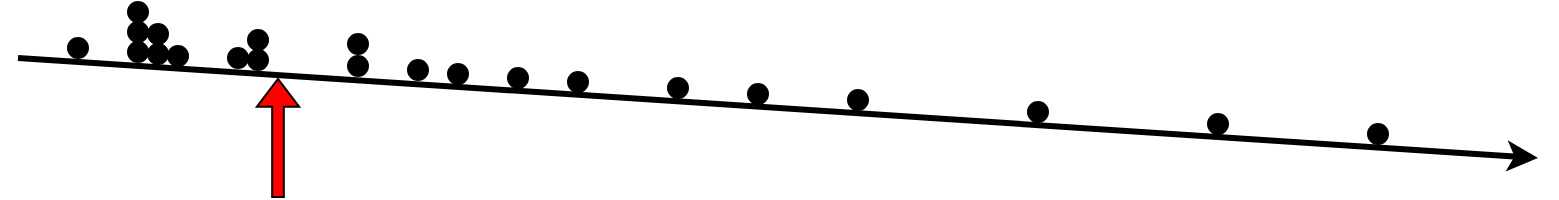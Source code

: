 <mxfile version="24.1.0" type="device">
  <diagram name="Página-1" id="E-DP9fMv0TR5NF7smadX">
    <mxGraphModel dx="1364" dy="843" grid="1" gridSize="10" guides="1" tooltips="1" connect="1" arrows="1" fold="1" page="1" pageScale="1" pageWidth="800" pageHeight="400" math="1" shadow="0">
      <root>
        <mxCell id="0" />
        <mxCell id="1" parent="0" />
        <mxCell id="H2ho6_qdtDvlxnpRmL9c-1" value="" style="endArrow=classic;html=1;rounded=0;strokeWidth=3;" parent="1" edge="1">
          <mxGeometry width="50" height="50" relative="1" as="geometry">
            <mxPoint x="20" y="190" as="sourcePoint" />
            <mxPoint x="780" y="240" as="targetPoint" />
          </mxGeometry>
        </mxCell>
        <mxCell id="H2ho6_qdtDvlxnpRmL9c-2" value="" style="ellipse;whiteSpace=wrap;html=1;aspect=fixed;fillColor=#000000;" parent="1" vertex="1">
          <mxGeometry x="45" y="180" width="10" height="10" as="geometry" />
        </mxCell>
        <mxCell id="H2ho6_qdtDvlxnpRmL9c-5" value="" style="ellipse;whiteSpace=wrap;html=1;aspect=fixed;fillColor=#000000;" parent="1" vertex="1">
          <mxGeometry x="135" y="186" width="10" height="10" as="geometry" />
        </mxCell>
        <mxCell id="H2ho6_qdtDvlxnpRmL9c-6" value="" style="ellipse;whiteSpace=wrap;html=1;aspect=fixed;fillColor=#000000;" parent="1" vertex="1">
          <mxGeometry x="185" y="189" width="10" height="10" as="geometry" />
        </mxCell>
        <mxCell id="H2ho6_qdtDvlxnpRmL9c-7" value="" style="ellipse;whiteSpace=wrap;html=1;aspect=fixed;fillColor=#000000;" parent="1" vertex="1">
          <mxGeometry x="185" y="178" width="10" height="10" as="geometry" />
        </mxCell>
        <mxCell id="H2ho6_qdtDvlxnpRmL9c-11" value="" style="ellipse;whiteSpace=wrap;html=1;aspect=fixed;fillColor=#000000;" parent="1" vertex="1">
          <mxGeometry x="125" y="185" width="10" height="10" as="geometry" />
        </mxCell>
        <mxCell id="qeR7PX2OtEkkMIq0IRz6-37" value="" style="ellipse;whiteSpace=wrap;html=1;aspect=fixed;fillColor=#000000;" parent="1" vertex="1">
          <mxGeometry x="215" y="191" width="10" height="10" as="geometry" />
        </mxCell>
        <mxCell id="qeR7PX2OtEkkMIq0IRz6-38" value="" style="ellipse;whiteSpace=wrap;html=1;aspect=fixed;fillColor=#000000;" parent="1" vertex="1">
          <mxGeometry x="235" y="193" width="10" height="10" as="geometry" />
        </mxCell>
        <mxCell id="qeR7PX2OtEkkMIq0IRz6-39" value="" style="ellipse;whiteSpace=wrap;html=1;aspect=fixed;fillColor=#000000;" parent="1" vertex="1">
          <mxGeometry x="265" y="195" width="10" height="10" as="geometry" />
        </mxCell>
        <mxCell id="qeR7PX2OtEkkMIq0IRz6-40" value="" style="ellipse;whiteSpace=wrap;html=1;aspect=fixed;fillColor=#000000;" parent="1" vertex="1">
          <mxGeometry x="295" y="197" width="10" height="10" as="geometry" />
        </mxCell>
        <mxCell id="qeR7PX2OtEkkMIq0IRz6-41" value="" style="ellipse;whiteSpace=wrap;html=1;aspect=fixed;fillColor=#000000;" parent="1" vertex="1">
          <mxGeometry x="345" y="200" width="10" height="10" as="geometry" />
        </mxCell>
        <mxCell id="qeR7PX2OtEkkMIq0IRz6-42" value="" style="ellipse;whiteSpace=wrap;html=1;aspect=fixed;fillColor=#000000;" parent="1" vertex="1">
          <mxGeometry x="385" y="203" width="10" height="10" as="geometry" />
        </mxCell>
        <mxCell id="qeR7PX2OtEkkMIq0IRz6-43" value="" style="ellipse;whiteSpace=wrap;html=1;aspect=fixed;fillColor=#000000;" parent="1" vertex="1">
          <mxGeometry x="435" y="206" width="10" height="10" as="geometry" />
        </mxCell>
        <mxCell id="qeR7PX2OtEkkMIq0IRz6-44" value="" style="ellipse;whiteSpace=wrap;html=1;aspect=fixed;fillColor=#000000;" parent="1" vertex="1">
          <mxGeometry x="525" y="212" width="10" height="10" as="geometry" />
        </mxCell>
        <mxCell id="qeR7PX2OtEkkMIq0IRz6-46" value="" style="ellipse;whiteSpace=wrap;html=1;aspect=fixed;fillColor=#000000;" parent="1" vertex="1">
          <mxGeometry x="615" y="218" width="10" height="10" as="geometry" />
        </mxCell>
        <mxCell id="qeR7PX2OtEkkMIq0IRz6-47" value="" style="ellipse;whiteSpace=wrap;html=1;aspect=fixed;fillColor=#000000;" parent="1" vertex="1">
          <mxGeometry x="695" y="223" width="10" height="10" as="geometry" />
        </mxCell>
        <mxCell id="QyBpUTHthjD-6dGujXC1-11" value="" style="ellipse;whiteSpace=wrap;html=1;aspect=fixed;fillColor=#000000;" parent="1" vertex="1">
          <mxGeometry x="75" y="182" width="10" height="10" as="geometry" />
        </mxCell>
        <mxCell id="QyBpUTHthjD-6dGujXC1-12" value="" style="ellipse;whiteSpace=wrap;html=1;aspect=fixed;fillColor=#000000;" parent="1" vertex="1">
          <mxGeometry x="75" y="172" width="10" height="10" as="geometry" />
        </mxCell>
        <mxCell id="QyBpUTHthjD-6dGujXC1-13" value="" style="ellipse;whiteSpace=wrap;html=1;aspect=fixed;fillColor=#000000;" parent="1" vertex="1">
          <mxGeometry x="75" y="162" width="10" height="10" as="geometry" />
        </mxCell>
        <mxCell id="QyBpUTHthjD-6dGujXC1-14" value="" style="ellipse;whiteSpace=wrap;html=1;aspect=fixed;fillColor=#000000;" parent="1" vertex="1">
          <mxGeometry x="85" y="183" width="10" height="10" as="geometry" />
        </mxCell>
        <mxCell id="QyBpUTHthjD-6dGujXC1-15" value="" style="ellipse;whiteSpace=wrap;html=1;aspect=fixed;fillColor=#000000;" parent="1" vertex="1">
          <mxGeometry x="85" y="173" width="10" height="10" as="geometry" />
        </mxCell>
        <mxCell id="QyBpUTHthjD-6dGujXC1-16" value="" style="ellipse;whiteSpace=wrap;html=1;aspect=fixed;fillColor=#000000;" parent="1" vertex="1">
          <mxGeometry x="95" y="184" width="10" height="10" as="geometry" />
        </mxCell>
        <mxCell id="QyBpUTHthjD-6dGujXC1-17" value="" style="ellipse;whiteSpace=wrap;html=1;aspect=fixed;fillColor=#000000;" parent="1" vertex="1">
          <mxGeometry x="135" y="176" width="10" height="10" as="geometry" />
        </mxCell>
        <mxCell id="QyBpUTHthjD-6dGujXC1-81" value="" style="shape=flexArrow;endArrow=classic;html=1;rounded=0;width=5.833;endSize=4.275;endWidth=14.306;labelBackgroundColor=none;fillColor=#FF0000;" parent="1" edge="1">
          <mxGeometry width="50" height="50" relative="1" as="geometry">
            <mxPoint x="150" y="260" as="sourcePoint" />
            <mxPoint x="150" y="200" as="targetPoint" />
          </mxGeometry>
        </mxCell>
      </root>
    </mxGraphModel>
  </diagram>
</mxfile>
